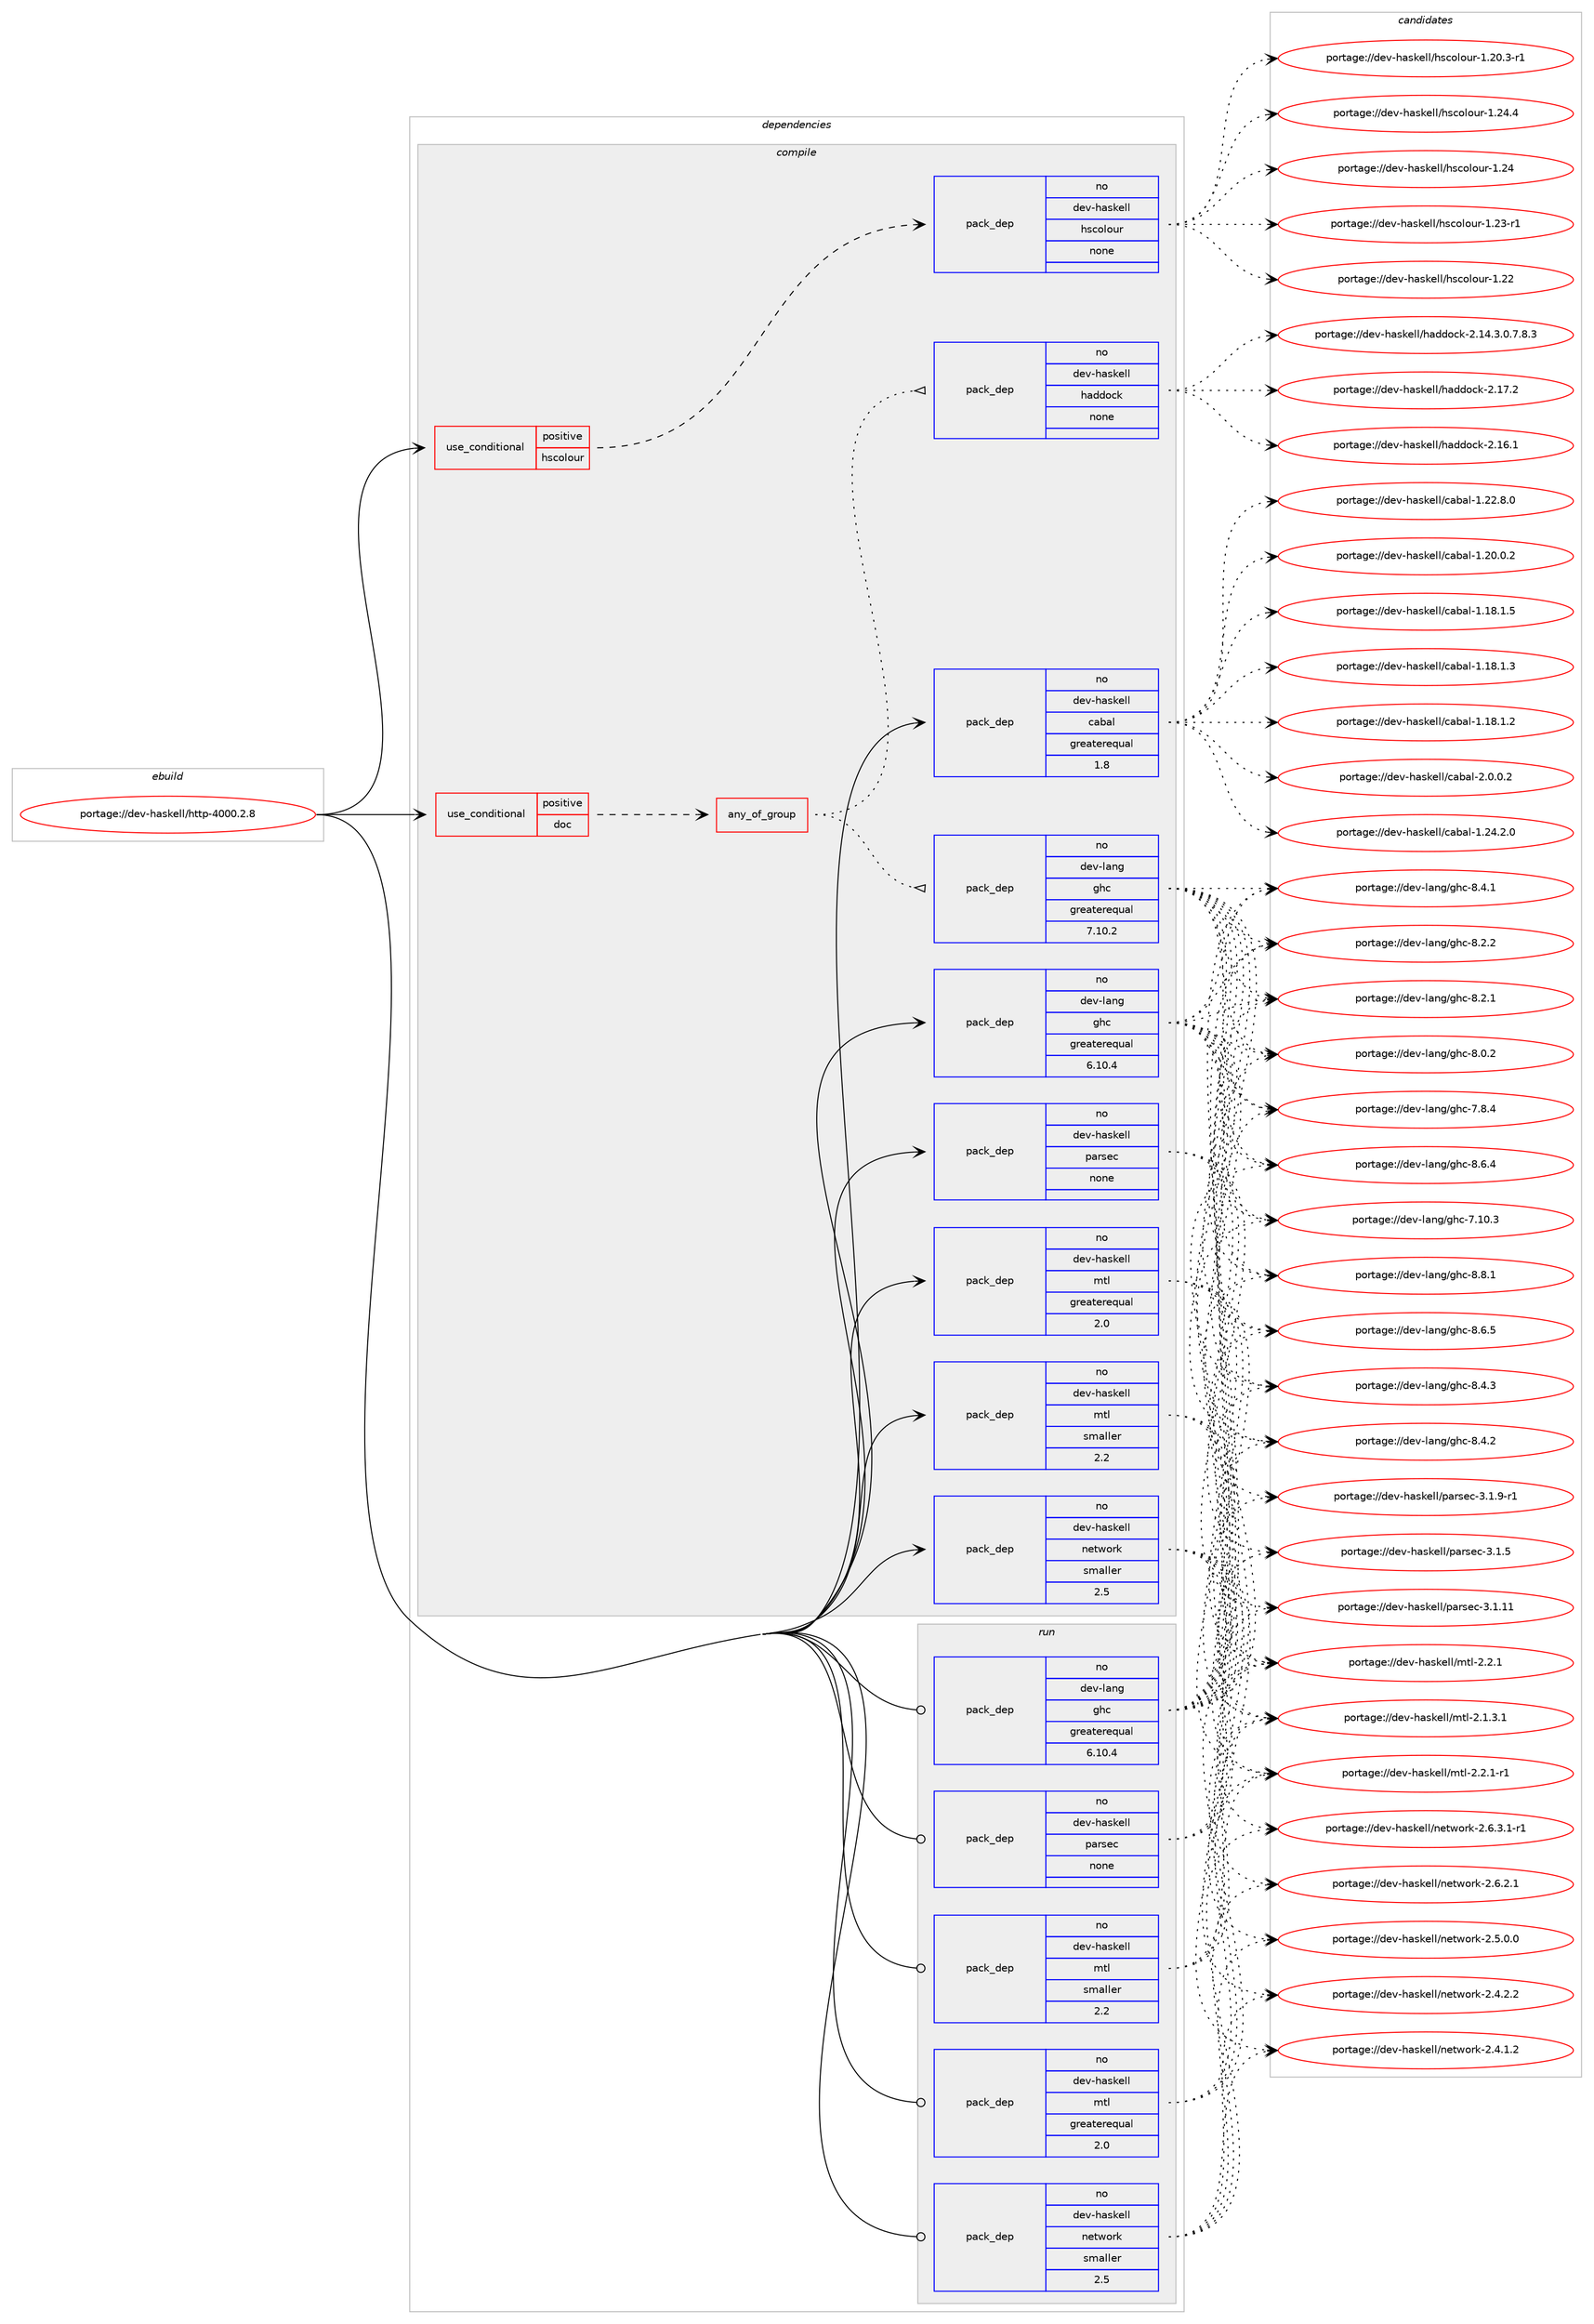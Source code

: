 digraph prolog {

# *************
# Graph options
# *************

newrank=true;
concentrate=true;
compound=true;
graph [rankdir=LR,fontname=Helvetica,fontsize=10,ranksep=1.5];#, ranksep=2.5, nodesep=0.2];
edge  [arrowhead=vee];
node  [fontname=Helvetica,fontsize=10];

# **********
# The ebuild
# **********

subgraph cluster_leftcol {
color=gray;
rank=same;
label=<<i>ebuild</i>>;
id [label="portage://dev-haskell/http-4000.2.8", color=red, width=4, href="../dev-haskell/http-4000.2.8.svg"];
}

# ****************
# The dependencies
# ****************

subgraph cluster_midcol {
color=gray;
label=<<i>dependencies</i>>;
subgraph cluster_compile {
fillcolor="#eeeeee";
style=filled;
label=<<i>compile</i>>;
subgraph cond133284 {
dependency556999 [label=<<TABLE BORDER="0" CELLBORDER="1" CELLSPACING="0" CELLPADDING="4"><TR><TD ROWSPAN="3" CELLPADDING="10">use_conditional</TD></TR><TR><TD>positive</TD></TR><TR><TD>doc</TD></TR></TABLE>>, shape=none, color=red];
subgraph any6226 {
dependency557000 [label=<<TABLE BORDER="0" CELLBORDER="1" CELLSPACING="0" CELLPADDING="4"><TR><TD CELLPADDING="10">any_of_group</TD></TR></TABLE>>, shape=none, color=red];subgraph pack417252 {
dependency557001 [label=<<TABLE BORDER="0" CELLBORDER="1" CELLSPACING="0" CELLPADDING="4" WIDTH="220"><TR><TD ROWSPAN="6" CELLPADDING="30">pack_dep</TD></TR><TR><TD WIDTH="110">no</TD></TR><TR><TD>dev-haskell</TD></TR><TR><TD>haddock</TD></TR><TR><TD>none</TD></TR><TR><TD></TD></TR></TABLE>>, shape=none, color=blue];
}
dependency557000:e -> dependency557001:w [weight=20,style="dotted",arrowhead="oinv"];
subgraph pack417253 {
dependency557002 [label=<<TABLE BORDER="0" CELLBORDER="1" CELLSPACING="0" CELLPADDING="4" WIDTH="220"><TR><TD ROWSPAN="6" CELLPADDING="30">pack_dep</TD></TR><TR><TD WIDTH="110">no</TD></TR><TR><TD>dev-lang</TD></TR><TR><TD>ghc</TD></TR><TR><TD>greaterequal</TD></TR><TR><TD>7.10.2</TD></TR></TABLE>>, shape=none, color=blue];
}
dependency557000:e -> dependency557002:w [weight=20,style="dotted",arrowhead="oinv"];
}
dependency556999:e -> dependency557000:w [weight=20,style="dashed",arrowhead="vee"];
}
id:e -> dependency556999:w [weight=20,style="solid",arrowhead="vee"];
subgraph cond133285 {
dependency557003 [label=<<TABLE BORDER="0" CELLBORDER="1" CELLSPACING="0" CELLPADDING="4"><TR><TD ROWSPAN="3" CELLPADDING="10">use_conditional</TD></TR><TR><TD>positive</TD></TR><TR><TD>hscolour</TD></TR></TABLE>>, shape=none, color=red];
subgraph pack417254 {
dependency557004 [label=<<TABLE BORDER="0" CELLBORDER="1" CELLSPACING="0" CELLPADDING="4" WIDTH="220"><TR><TD ROWSPAN="6" CELLPADDING="30">pack_dep</TD></TR><TR><TD WIDTH="110">no</TD></TR><TR><TD>dev-haskell</TD></TR><TR><TD>hscolour</TD></TR><TR><TD>none</TD></TR><TR><TD></TD></TR></TABLE>>, shape=none, color=blue];
}
dependency557003:e -> dependency557004:w [weight=20,style="dashed",arrowhead="vee"];
}
id:e -> dependency557003:w [weight=20,style="solid",arrowhead="vee"];
subgraph pack417255 {
dependency557005 [label=<<TABLE BORDER="0" CELLBORDER="1" CELLSPACING="0" CELLPADDING="4" WIDTH="220"><TR><TD ROWSPAN="6" CELLPADDING="30">pack_dep</TD></TR><TR><TD WIDTH="110">no</TD></TR><TR><TD>dev-haskell</TD></TR><TR><TD>cabal</TD></TR><TR><TD>greaterequal</TD></TR><TR><TD>1.8</TD></TR></TABLE>>, shape=none, color=blue];
}
id:e -> dependency557005:w [weight=20,style="solid",arrowhead="vee"];
subgraph pack417256 {
dependency557006 [label=<<TABLE BORDER="0" CELLBORDER="1" CELLSPACING="0" CELLPADDING="4" WIDTH="220"><TR><TD ROWSPAN="6" CELLPADDING="30">pack_dep</TD></TR><TR><TD WIDTH="110">no</TD></TR><TR><TD>dev-haskell</TD></TR><TR><TD>mtl</TD></TR><TR><TD>greaterequal</TD></TR><TR><TD>2.0</TD></TR></TABLE>>, shape=none, color=blue];
}
id:e -> dependency557006:w [weight=20,style="solid",arrowhead="vee"];
subgraph pack417257 {
dependency557007 [label=<<TABLE BORDER="0" CELLBORDER="1" CELLSPACING="0" CELLPADDING="4" WIDTH="220"><TR><TD ROWSPAN="6" CELLPADDING="30">pack_dep</TD></TR><TR><TD WIDTH="110">no</TD></TR><TR><TD>dev-haskell</TD></TR><TR><TD>mtl</TD></TR><TR><TD>smaller</TD></TR><TR><TD>2.2</TD></TR></TABLE>>, shape=none, color=blue];
}
id:e -> dependency557007:w [weight=20,style="solid",arrowhead="vee"];
subgraph pack417258 {
dependency557008 [label=<<TABLE BORDER="0" CELLBORDER="1" CELLSPACING="0" CELLPADDING="4" WIDTH="220"><TR><TD ROWSPAN="6" CELLPADDING="30">pack_dep</TD></TR><TR><TD WIDTH="110">no</TD></TR><TR><TD>dev-haskell</TD></TR><TR><TD>network</TD></TR><TR><TD>smaller</TD></TR><TR><TD>2.5</TD></TR></TABLE>>, shape=none, color=blue];
}
id:e -> dependency557008:w [weight=20,style="solid",arrowhead="vee"];
subgraph pack417259 {
dependency557009 [label=<<TABLE BORDER="0" CELLBORDER="1" CELLSPACING="0" CELLPADDING="4" WIDTH="220"><TR><TD ROWSPAN="6" CELLPADDING="30">pack_dep</TD></TR><TR><TD WIDTH="110">no</TD></TR><TR><TD>dev-haskell</TD></TR><TR><TD>parsec</TD></TR><TR><TD>none</TD></TR><TR><TD></TD></TR></TABLE>>, shape=none, color=blue];
}
id:e -> dependency557009:w [weight=20,style="solid",arrowhead="vee"];
subgraph pack417260 {
dependency557010 [label=<<TABLE BORDER="0" CELLBORDER="1" CELLSPACING="0" CELLPADDING="4" WIDTH="220"><TR><TD ROWSPAN="6" CELLPADDING="30">pack_dep</TD></TR><TR><TD WIDTH="110">no</TD></TR><TR><TD>dev-lang</TD></TR><TR><TD>ghc</TD></TR><TR><TD>greaterequal</TD></TR><TR><TD>6.10.4</TD></TR></TABLE>>, shape=none, color=blue];
}
id:e -> dependency557010:w [weight=20,style="solid",arrowhead="vee"];
}
subgraph cluster_compileandrun {
fillcolor="#eeeeee";
style=filled;
label=<<i>compile and run</i>>;
}
subgraph cluster_run {
fillcolor="#eeeeee";
style=filled;
label=<<i>run</i>>;
subgraph pack417261 {
dependency557011 [label=<<TABLE BORDER="0" CELLBORDER="1" CELLSPACING="0" CELLPADDING="4" WIDTH="220"><TR><TD ROWSPAN="6" CELLPADDING="30">pack_dep</TD></TR><TR><TD WIDTH="110">no</TD></TR><TR><TD>dev-haskell</TD></TR><TR><TD>mtl</TD></TR><TR><TD>greaterequal</TD></TR><TR><TD>2.0</TD></TR></TABLE>>, shape=none, color=blue];
}
id:e -> dependency557011:w [weight=20,style="solid",arrowhead="odot"];
subgraph pack417262 {
dependency557012 [label=<<TABLE BORDER="0" CELLBORDER="1" CELLSPACING="0" CELLPADDING="4" WIDTH="220"><TR><TD ROWSPAN="6" CELLPADDING="30">pack_dep</TD></TR><TR><TD WIDTH="110">no</TD></TR><TR><TD>dev-haskell</TD></TR><TR><TD>mtl</TD></TR><TR><TD>smaller</TD></TR><TR><TD>2.2</TD></TR></TABLE>>, shape=none, color=blue];
}
id:e -> dependency557012:w [weight=20,style="solid",arrowhead="odot"];
subgraph pack417263 {
dependency557013 [label=<<TABLE BORDER="0" CELLBORDER="1" CELLSPACING="0" CELLPADDING="4" WIDTH="220"><TR><TD ROWSPAN="6" CELLPADDING="30">pack_dep</TD></TR><TR><TD WIDTH="110">no</TD></TR><TR><TD>dev-haskell</TD></TR><TR><TD>network</TD></TR><TR><TD>smaller</TD></TR><TR><TD>2.5</TD></TR></TABLE>>, shape=none, color=blue];
}
id:e -> dependency557013:w [weight=20,style="solid",arrowhead="odot"];
subgraph pack417264 {
dependency557014 [label=<<TABLE BORDER="0" CELLBORDER="1" CELLSPACING="0" CELLPADDING="4" WIDTH="220"><TR><TD ROWSPAN="6" CELLPADDING="30">pack_dep</TD></TR><TR><TD WIDTH="110">no</TD></TR><TR><TD>dev-haskell</TD></TR><TR><TD>parsec</TD></TR><TR><TD>none</TD></TR><TR><TD></TD></TR></TABLE>>, shape=none, color=blue];
}
id:e -> dependency557014:w [weight=20,style="solid",arrowhead="odot"];
subgraph pack417265 {
dependency557015 [label=<<TABLE BORDER="0" CELLBORDER="1" CELLSPACING="0" CELLPADDING="4" WIDTH="220"><TR><TD ROWSPAN="6" CELLPADDING="30">pack_dep</TD></TR><TR><TD WIDTH="110">no</TD></TR><TR><TD>dev-lang</TD></TR><TR><TD>ghc</TD></TR><TR><TD>greaterequal</TD></TR><TR><TD>6.10.4</TD></TR></TABLE>>, shape=none, color=blue];
}
id:e -> dependency557015:w [weight=20,style="solid",arrowhead="odot"];
}
}

# **************
# The candidates
# **************

subgraph cluster_choices {
rank=same;
color=gray;
label=<<i>candidates</i>>;

subgraph choice417252 {
color=black;
nodesep=1;
choice100101118451049711510710110810847104971001001119910745504649554650 [label="portage://dev-haskell/haddock-2.17.2", color=red, width=4,href="../dev-haskell/haddock-2.17.2.svg"];
choice100101118451049711510710110810847104971001001119910745504649544649 [label="portage://dev-haskell/haddock-2.16.1", color=red, width=4,href="../dev-haskell/haddock-2.16.1.svg"];
choice1001011184510497115107101108108471049710010011199107455046495246514648465546564651 [label="portage://dev-haskell/haddock-2.14.3.0.7.8.3", color=red, width=4,href="../dev-haskell/haddock-2.14.3.0.7.8.3.svg"];
dependency557001:e -> choice100101118451049711510710110810847104971001001119910745504649554650:w [style=dotted,weight="100"];
dependency557001:e -> choice100101118451049711510710110810847104971001001119910745504649544649:w [style=dotted,weight="100"];
dependency557001:e -> choice1001011184510497115107101108108471049710010011199107455046495246514648465546564651:w [style=dotted,weight="100"];
}
subgraph choice417253 {
color=black;
nodesep=1;
choice10010111845108971101034710310499455646564649 [label="portage://dev-lang/ghc-8.8.1", color=red, width=4,href="../dev-lang/ghc-8.8.1.svg"];
choice10010111845108971101034710310499455646544653 [label="portage://dev-lang/ghc-8.6.5", color=red, width=4,href="../dev-lang/ghc-8.6.5.svg"];
choice10010111845108971101034710310499455646544652 [label="portage://dev-lang/ghc-8.6.4", color=red, width=4,href="../dev-lang/ghc-8.6.4.svg"];
choice10010111845108971101034710310499455646524651 [label="portage://dev-lang/ghc-8.4.3", color=red, width=4,href="../dev-lang/ghc-8.4.3.svg"];
choice10010111845108971101034710310499455646524650 [label="portage://dev-lang/ghc-8.4.2", color=red, width=4,href="../dev-lang/ghc-8.4.2.svg"];
choice10010111845108971101034710310499455646524649 [label="portage://dev-lang/ghc-8.4.1", color=red, width=4,href="../dev-lang/ghc-8.4.1.svg"];
choice10010111845108971101034710310499455646504650 [label="portage://dev-lang/ghc-8.2.2", color=red, width=4,href="../dev-lang/ghc-8.2.2.svg"];
choice10010111845108971101034710310499455646504649 [label="portage://dev-lang/ghc-8.2.1", color=red, width=4,href="../dev-lang/ghc-8.2.1.svg"];
choice10010111845108971101034710310499455646484650 [label="portage://dev-lang/ghc-8.0.2", color=red, width=4,href="../dev-lang/ghc-8.0.2.svg"];
choice10010111845108971101034710310499455546564652 [label="portage://dev-lang/ghc-7.8.4", color=red, width=4,href="../dev-lang/ghc-7.8.4.svg"];
choice1001011184510897110103471031049945554649484651 [label="portage://dev-lang/ghc-7.10.3", color=red, width=4,href="../dev-lang/ghc-7.10.3.svg"];
dependency557002:e -> choice10010111845108971101034710310499455646564649:w [style=dotted,weight="100"];
dependency557002:e -> choice10010111845108971101034710310499455646544653:w [style=dotted,weight="100"];
dependency557002:e -> choice10010111845108971101034710310499455646544652:w [style=dotted,weight="100"];
dependency557002:e -> choice10010111845108971101034710310499455646524651:w [style=dotted,weight="100"];
dependency557002:e -> choice10010111845108971101034710310499455646524650:w [style=dotted,weight="100"];
dependency557002:e -> choice10010111845108971101034710310499455646524649:w [style=dotted,weight="100"];
dependency557002:e -> choice10010111845108971101034710310499455646504650:w [style=dotted,weight="100"];
dependency557002:e -> choice10010111845108971101034710310499455646504649:w [style=dotted,weight="100"];
dependency557002:e -> choice10010111845108971101034710310499455646484650:w [style=dotted,weight="100"];
dependency557002:e -> choice10010111845108971101034710310499455546564652:w [style=dotted,weight="100"];
dependency557002:e -> choice1001011184510897110103471031049945554649484651:w [style=dotted,weight="100"];
}
subgraph choice417254 {
color=black;
nodesep=1;
choice1001011184510497115107101108108471041159911110811111711445494650524652 [label="portage://dev-haskell/hscolour-1.24.4", color=red, width=4,href="../dev-haskell/hscolour-1.24.4.svg"];
choice100101118451049711510710110810847104115991111081111171144549465052 [label="portage://dev-haskell/hscolour-1.24", color=red, width=4,href="../dev-haskell/hscolour-1.24.svg"];
choice1001011184510497115107101108108471041159911110811111711445494650514511449 [label="portage://dev-haskell/hscolour-1.23-r1", color=red, width=4,href="../dev-haskell/hscolour-1.23-r1.svg"];
choice100101118451049711510710110810847104115991111081111171144549465050 [label="portage://dev-haskell/hscolour-1.22", color=red, width=4,href="../dev-haskell/hscolour-1.22.svg"];
choice10010111845104971151071011081084710411599111108111117114454946504846514511449 [label="portage://dev-haskell/hscolour-1.20.3-r1", color=red, width=4,href="../dev-haskell/hscolour-1.20.3-r1.svg"];
dependency557004:e -> choice1001011184510497115107101108108471041159911110811111711445494650524652:w [style=dotted,weight="100"];
dependency557004:e -> choice100101118451049711510710110810847104115991111081111171144549465052:w [style=dotted,weight="100"];
dependency557004:e -> choice1001011184510497115107101108108471041159911110811111711445494650514511449:w [style=dotted,weight="100"];
dependency557004:e -> choice100101118451049711510710110810847104115991111081111171144549465050:w [style=dotted,weight="100"];
dependency557004:e -> choice10010111845104971151071011081084710411599111108111117114454946504846514511449:w [style=dotted,weight="100"];
}
subgraph choice417255 {
color=black;
nodesep=1;
choice100101118451049711510710110810847999798971084550464846484650 [label="portage://dev-haskell/cabal-2.0.0.2", color=red, width=4,href="../dev-haskell/cabal-2.0.0.2.svg"];
choice10010111845104971151071011081084799979897108454946505246504648 [label="portage://dev-haskell/cabal-1.24.2.0", color=red, width=4,href="../dev-haskell/cabal-1.24.2.0.svg"];
choice10010111845104971151071011081084799979897108454946505046564648 [label="portage://dev-haskell/cabal-1.22.8.0", color=red, width=4,href="../dev-haskell/cabal-1.22.8.0.svg"];
choice10010111845104971151071011081084799979897108454946504846484650 [label="portage://dev-haskell/cabal-1.20.0.2", color=red, width=4,href="../dev-haskell/cabal-1.20.0.2.svg"];
choice10010111845104971151071011081084799979897108454946495646494653 [label="portage://dev-haskell/cabal-1.18.1.5", color=red, width=4,href="../dev-haskell/cabal-1.18.1.5.svg"];
choice10010111845104971151071011081084799979897108454946495646494651 [label="portage://dev-haskell/cabal-1.18.1.3", color=red, width=4,href="../dev-haskell/cabal-1.18.1.3.svg"];
choice10010111845104971151071011081084799979897108454946495646494650 [label="portage://dev-haskell/cabal-1.18.1.2", color=red, width=4,href="../dev-haskell/cabal-1.18.1.2.svg"];
dependency557005:e -> choice100101118451049711510710110810847999798971084550464846484650:w [style=dotted,weight="100"];
dependency557005:e -> choice10010111845104971151071011081084799979897108454946505246504648:w [style=dotted,weight="100"];
dependency557005:e -> choice10010111845104971151071011081084799979897108454946505046564648:w [style=dotted,weight="100"];
dependency557005:e -> choice10010111845104971151071011081084799979897108454946504846484650:w [style=dotted,weight="100"];
dependency557005:e -> choice10010111845104971151071011081084799979897108454946495646494653:w [style=dotted,weight="100"];
dependency557005:e -> choice10010111845104971151071011081084799979897108454946495646494651:w [style=dotted,weight="100"];
dependency557005:e -> choice10010111845104971151071011081084799979897108454946495646494650:w [style=dotted,weight="100"];
}
subgraph choice417256 {
color=black;
nodesep=1;
choice1001011184510497115107101108108471091161084550465046494511449 [label="portage://dev-haskell/mtl-2.2.1-r1", color=red, width=4,href="../dev-haskell/mtl-2.2.1-r1.svg"];
choice100101118451049711510710110810847109116108455046504649 [label="portage://dev-haskell/mtl-2.2.1", color=red, width=4,href="../dev-haskell/mtl-2.2.1.svg"];
choice1001011184510497115107101108108471091161084550464946514649 [label="portage://dev-haskell/mtl-2.1.3.1", color=red, width=4,href="../dev-haskell/mtl-2.1.3.1.svg"];
dependency557006:e -> choice1001011184510497115107101108108471091161084550465046494511449:w [style=dotted,weight="100"];
dependency557006:e -> choice100101118451049711510710110810847109116108455046504649:w [style=dotted,weight="100"];
dependency557006:e -> choice1001011184510497115107101108108471091161084550464946514649:w [style=dotted,weight="100"];
}
subgraph choice417257 {
color=black;
nodesep=1;
choice1001011184510497115107101108108471091161084550465046494511449 [label="portage://dev-haskell/mtl-2.2.1-r1", color=red, width=4,href="../dev-haskell/mtl-2.2.1-r1.svg"];
choice100101118451049711510710110810847109116108455046504649 [label="portage://dev-haskell/mtl-2.2.1", color=red, width=4,href="../dev-haskell/mtl-2.2.1.svg"];
choice1001011184510497115107101108108471091161084550464946514649 [label="portage://dev-haskell/mtl-2.1.3.1", color=red, width=4,href="../dev-haskell/mtl-2.1.3.1.svg"];
dependency557007:e -> choice1001011184510497115107101108108471091161084550465046494511449:w [style=dotted,weight="100"];
dependency557007:e -> choice100101118451049711510710110810847109116108455046504649:w [style=dotted,weight="100"];
dependency557007:e -> choice1001011184510497115107101108108471091161084550464946514649:w [style=dotted,weight="100"];
}
subgraph choice417258 {
color=black;
nodesep=1;
choice10010111845104971151071011081084711010111611911111410745504654465146494511449 [label="portage://dev-haskell/network-2.6.3.1-r1", color=red, width=4,href="../dev-haskell/network-2.6.3.1-r1.svg"];
choice1001011184510497115107101108108471101011161191111141074550465446504649 [label="portage://dev-haskell/network-2.6.2.1", color=red, width=4,href="../dev-haskell/network-2.6.2.1.svg"];
choice1001011184510497115107101108108471101011161191111141074550465346484648 [label="portage://dev-haskell/network-2.5.0.0", color=red, width=4,href="../dev-haskell/network-2.5.0.0.svg"];
choice1001011184510497115107101108108471101011161191111141074550465246504650 [label="portage://dev-haskell/network-2.4.2.2", color=red, width=4,href="../dev-haskell/network-2.4.2.2.svg"];
choice1001011184510497115107101108108471101011161191111141074550465246494650 [label="portage://dev-haskell/network-2.4.1.2", color=red, width=4,href="../dev-haskell/network-2.4.1.2.svg"];
dependency557008:e -> choice10010111845104971151071011081084711010111611911111410745504654465146494511449:w [style=dotted,weight="100"];
dependency557008:e -> choice1001011184510497115107101108108471101011161191111141074550465446504649:w [style=dotted,weight="100"];
dependency557008:e -> choice1001011184510497115107101108108471101011161191111141074550465346484648:w [style=dotted,weight="100"];
dependency557008:e -> choice1001011184510497115107101108108471101011161191111141074550465246504650:w [style=dotted,weight="100"];
dependency557008:e -> choice1001011184510497115107101108108471101011161191111141074550465246494650:w [style=dotted,weight="100"];
}
subgraph choice417259 {
color=black;
nodesep=1;
choice10010111845104971151071011081084711297114115101994551464946574511449 [label="portage://dev-haskell/parsec-3.1.9-r1", color=red, width=4,href="../dev-haskell/parsec-3.1.9-r1.svg"];
choice1001011184510497115107101108108471129711411510199455146494653 [label="portage://dev-haskell/parsec-3.1.5", color=red, width=4,href="../dev-haskell/parsec-3.1.5.svg"];
choice100101118451049711510710110810847112971141151019945514649464949 [label="portage://dev-haskell/parsec-3.1.11", color=red, width=4,href="../dev-haskell/parsec-3.1.11.svg"];
dependency557009:e -> choice10010111845104971151071011081084711297114115101994551464946574511449:w [style=dotted,weight="100"];
dependency557009:e -> choice1001011184510497115107101108108471129711411510199455146494653:w [style=dotted,weight="100"];
dependency557009:e -> choice100101118451049711510710110810847112971141151019945514649464949:w [style=dotted,weight="100"];
}
subgraph choice417260 {
color=black;
nodesep=1;
choice10010111845108971101034710310499455646564649 [label="portage://dev-lang/ghc-8.8.1", color=red, width=4,href="../dev-lang/ghc-8.8.1.svg"];
choice10010111845108971101034710310499455646544653 [label="portage://dev-lang/ghc-8.6.5", color=red, width=4,href="../dev-lang/ghc-8.6.5.svg"];
choice10010111845108971101034710310499455646544652 [label="portage://dev-lang/ghc-8.6.4", color=red, width=4,href="../dev-lang/ghc-8.6.4.svg"];
choice10010111845108971101034710310499455646524651 [label="portage://dev-lang/ghc-8.4.3", color=red, width=4,href="../dev-lang/ghc-8.4.3.svg"];
choice10010111845108971101034710310499455646524650 [label="portage://dev-lang/ghc-8.4.2", color=red, width=4,href="../dev-lang/ghc-8.4.2.svg"];
choice10010111845108971101034710310499455646524649 [label="portage://dev-lang/ghc-8.4.1", color=red, width=4,href="../dev-lang/ghc-8.4.1.svg"];
choice10010111845108971101034710310499455646504650 [label="portage://dev-lang/ghc-8.2.2", color=red, width=4,href="../dev-lang/ghc-8.2.2.svg"];
choice10010111845108971101034710310499455646504649 [label="portage://dev-lang/ghc-8.2.1", color=red, width=4,href="../dev-lang/ghc-8.2.1.svg"];
choice10010111845108971101034710310499455646484650 [label="portage://dev-lang/ghc-8.0.2", color=red, width=4,href="../dev-lang/ghc-8.0.2.svg"];
choice10010111845108971101034710310499455546564652 [label="portage://dev-lang/ghc-7.8.4", color=red, width=4,href="../dev-lang/ghc-7.8.4.svg"];
choice1001011184510897110103471031049945554649484651 [label="portage://dev-lang/ghc-7.10.3", color=red, width=4,href="../dev-lang/ghc-7.10.3.svg"];
dependency557010:e -> choice10010111845108971101034710310499455646564649:w [style=dotted,weight="100"];
dependency557010:e -> choice10010111845108971101034710310499455646544653:w [style=dotted,weight="100"];
dependency557010:e -> choice10010111845108971101034710310499455646544652:w [style=dotted,weight="100"];
dependency557010:e -> choice10010111845108971101034710310499455646524651:w [style=dotted,weight="100"];
dependency557010:e -> choice10010111845108971101034710310499455646524650:w [style=dotted,weight="100"];
dependency557010:e -> choice10010111845108971101034710310499455646524649:w [style=dotted,weight="100"];
dependency557010:e -> choice10010111845108971101034710310499455646504650:w [style=dotted,weight="100"];
dependency557010:e -> choice10010111845108971101034710310499455646504649:w [style=dotted,weight="100"];
dependency557010:e -> choice10010111845108971101034710310499455646484650:w [style=dotted,weight="100"];
dependency557010:e -> choice10010111845108971101034710310499455546564652:w [style=dotted,weight="100"];
dependency557010:e -> choice1001011184510897110103471031049945554649484651:w [style=dotted,weight="100"];
}
subgraph choice417261 {
color=black;
nodesep=1;
choice1001011184510497115107101108108471091161084550465046494511449 [label="portage://dev-haskell/mtl-2.2.1-r1", color=red, width=4,href="../dev-haskell/mtl-2.2.1-r1.svg"];
choice100101118451049711510710110810847109116108455046504649 [label="portage://dev-haskell/mtl-2.2.1", color=red, width=4,href="../dev-haskell/mtl-2.2.1.svg"];
choice1001011184510497115107101108108471091161084550464946514649 [label="portage://dev-haskell/mtl-2.1.3.1", color=red, width=4,href="../dev-haskell/mtl-2.1.3.1.svg"];
dependency557011:e -> choice1001011184510497115107101108108471091161084550465046494511449:w [style=dotted,weight="100"];
dependency557011:e -> choice100101118451049711510710110810847109116108455046504649:w [style=dotted,weight="100"];
dependency557011:e -> choice1001011184510497115107101108108471091161084550464946514649:w [style=dotted,weight="100"];
}
subgraph choice417262 {
color=black;
nodesep=1;
choice1001011184510497115107101108108471091161084550465046494511449 [label="portage://dev-haskell/mtl-2.2.1-r1", color=red, width=4,href="../dev-haskell/mtl-2.2.1-r1.svg"];
choice100101118451049711510710110810847109116108455046504649 [label="portage://dev-haskell/mtl-2.2.1", color=red, width=4,href="../dev-haskell/mtl-2.2.1.svg"];
choice1001011184510497115107101108108471091161084550464946514649 [label="portage://dev-haskell/mtl-2.1.3.1", color=red, width=4,href="../dev-haskell/mtl-2.1.3.1.svg"];
dependency557012:e -> choice1001011184510497115107101108108471091161084550465046494511449:w [style=dotted,weight="100"];
dependency557012:e -> choice100101118451049711510710110810847109116108455046504649:w [style=dotted,weight="100"];
dependency557012:e -> choice1001011184510497115107101108108471091161084550464946514649:w [style=dotted,weight="100"];
}
subgraph choice417263 {
color=black;
nodesep=1;
choice10010111845104971151071011081084711010111611911111410745504654465146494511449 [label="portage://dev-haskell/network-2.6.3.1-r1", color=red, width=4,href="../dev-haskell/network-2.6.3.1-r1.svg"];
choice1001011184510497115107101108108471101011161191111141074550465446504649 [label="portage://dev-haskell/network-2.6.2.1", color=red, width=4,href="../dev-haskell/network-2.6.2.1.svg"];
choice1001011184510497115107101108108471101011161191111141074550465346484648 [label="portage://dev-haskell/network-2.5.0.0", color=red, width=4,href="../dev-haskell/network-2.5.0.0.svg"];
choice1001011184510497115107101108108471101011161191111141074550465246504650 [label="portage://dev-haskell/network-2.4.2.2", color=red, width=4,href="../dev-haskell/network-2.4.2.2.svg"];
choice1001011184510497115107101108108471101011161191111141074550465246494650 [label="portage://dev-haskell/network-2.4.1.2", color=red, width=4,href="../dev-haskell/network-2.4.1.2.svg"];
dependency557013:e -> choice10010111845104971151071011081084711010111611911111410745504654465146494511449:w [style=dotted,weight="100"];
dependency557013:e -> choice1001011184510497115107101108108471101011161191111141074550465446504649:w [style=dotted,weight="100"];
dependency557013:e -> choice1001011184510497115107101108108471101011161191111141074550465346484648:w [style=dotted,weight="100"];
dependency557013:e -> choice1001011184510497115107101108108471101011161191111141074550465246504650:w [style=dotted,weight="100"];
dependency557013:e -> choice1001011184510497115107101108108471101011161191111141074550465246494650:w [style=dotted,weight="100"];
}
subgraph choice417264 {
color=black;
nodesep=1;
choice10010111845104971151071011081084711297114115101994551464946574511449 [label="portage://dev-haskell/parsec-3.1.9-r1", color=red, width=4,href="../dev-haskell/parsec-3.1.9-r1.svg"];
choice1001011184510497115107101108108471129711411510199455146494653 [label="portage://dev-haskell/parsec-3.1.5", color=red, width=4,href="../dev-haskell/parsec-3.1.5.svg"];
choice100101118451049711510710110810847112971141151019945514649464949 [label="portage://dev-haskell/parsec-3.1.11", color=red, width=4,href="../dev-haskell/parsec-3.1.11.svg"];
dependency557014:e -> choice10010111845104971151071011081084711297114115101994551464946574511449:w [style=dotted,weight="100"];
dependency557014:e -> choice1001011184510497115107101108108471129711411510199455146494653:w [style=dotted,weight="100"];
dependency557014:e -> choice100101118451049711510710110810847112971141151019945514649464949:w [style=dotted,weight="100"];
}
subgraph choice417265 {
color=black;
nodesep=1;
choice10010111845108971101034710310499455646564649 [label="portage://dev-lang/ghc-8.8.1", color=red, width=4,href="../dev-lang/ghc-8.8.1.svg"];
choice10010111845108971101034710310499455646544653 [label="portage://dev-lang/ghc-8.6.5", color=red, width=4,href="../dev-lang/ghc-8.6.5.svg"];
choice10010111845108971101034710310499455646544652 [label="portage://dev-lang/ghc-8.6.4", color=red, width=4,href="../dev-lang/ghc-8.6.4.svg"];
choice10010111845108971101034710310499455646524651 [label="portage://dev-lang/ghc-8.4.3", color=red, width=4,href="../dev-lang/ghc-8.4.3.svg"];
choice10010111845108971101034710310499455646524650 [label="portage://dev-lang/ghc-8.4.2", color=red, width=4,href="../dev-lang/ghc-8.4.2.svg"];
choice10010111845108971101034710310499455646524649 [label="portage://dev-lang/ghc-8.4.1", color=red, width=4,href="../dev-lang/ghc-8.4.1.svg"];
choice10010111845108971101034710310499455646504650 [label="portage://dev-lang/ghc-8.2.2", color=red, width=4,href="../dev-lang/ghc-8.2.2.svg"];
choice10010111845108971101034710310499455646504649 [label="portage://dev-lang/ghc-8.2.1", color=red, width=4,href="../dev-lang/ghc-8.2.1.svg"];
choice10010111845108971101034710310499455646484650 [label="portage://dev-lang/ghc-8.0.2", color=red, width=4,href="../dev-lang/ghc-8.0.2.svg"];
choice10010111845108971101034710310499455546564652 [label="portage://dev-lang/ghc-7.8.4", color=red, width=4,href="../dev-lang/ghc-7.8.4.svg"];
choice1001011184510897110103471031049945554649484651 [label="portage://dev-lang/ghc-7.10.3", color=red, width=4,href="../dev-lang/ghc-7.10.3.svg"];
dependency557015:e -> choice10010111845108971101034710310499455646564649:w [style=dotted,weight="100"];
dependency557015:e -> choice10010111845108971101034710310499455646544653:w [style=dotted,weight="100"];
dependency557015:e -> choice10010111845108971101034710310499455646544652:w [style=dotted,weight="100"];
dependency557015:e -> choice10010111845108971101034710310499455646524651:w [style=dotted,weight="100"];
dependency557015:e -> choice10010111845108971101034710310499455646524650:w [style=dotted,weight="100"];
dependency557015:e -> choice10010111845108971101034710310499455646524649:w [style=dotted,weight="100"];
dependency557015:e -> choice10010111845108971101034710310499455646504650:w [style=dotted,weight="100"];
dependency557015:e -> choice10010111845108971101034710310499455646504649:w [style=dotted,weight="100"];
dependency557015:e -> choice10010111845108971101034710310499455646484650:w [style=dotted,weight="100"];
dependency557015:e -> choice10010111845108971101034710310499455546564652:w [style=dotted,weight="100"];
dependency557015:e -> choice1001011184510897110103471031049945554649484651:w [style=dotted,weight="100"];
}
}

}
